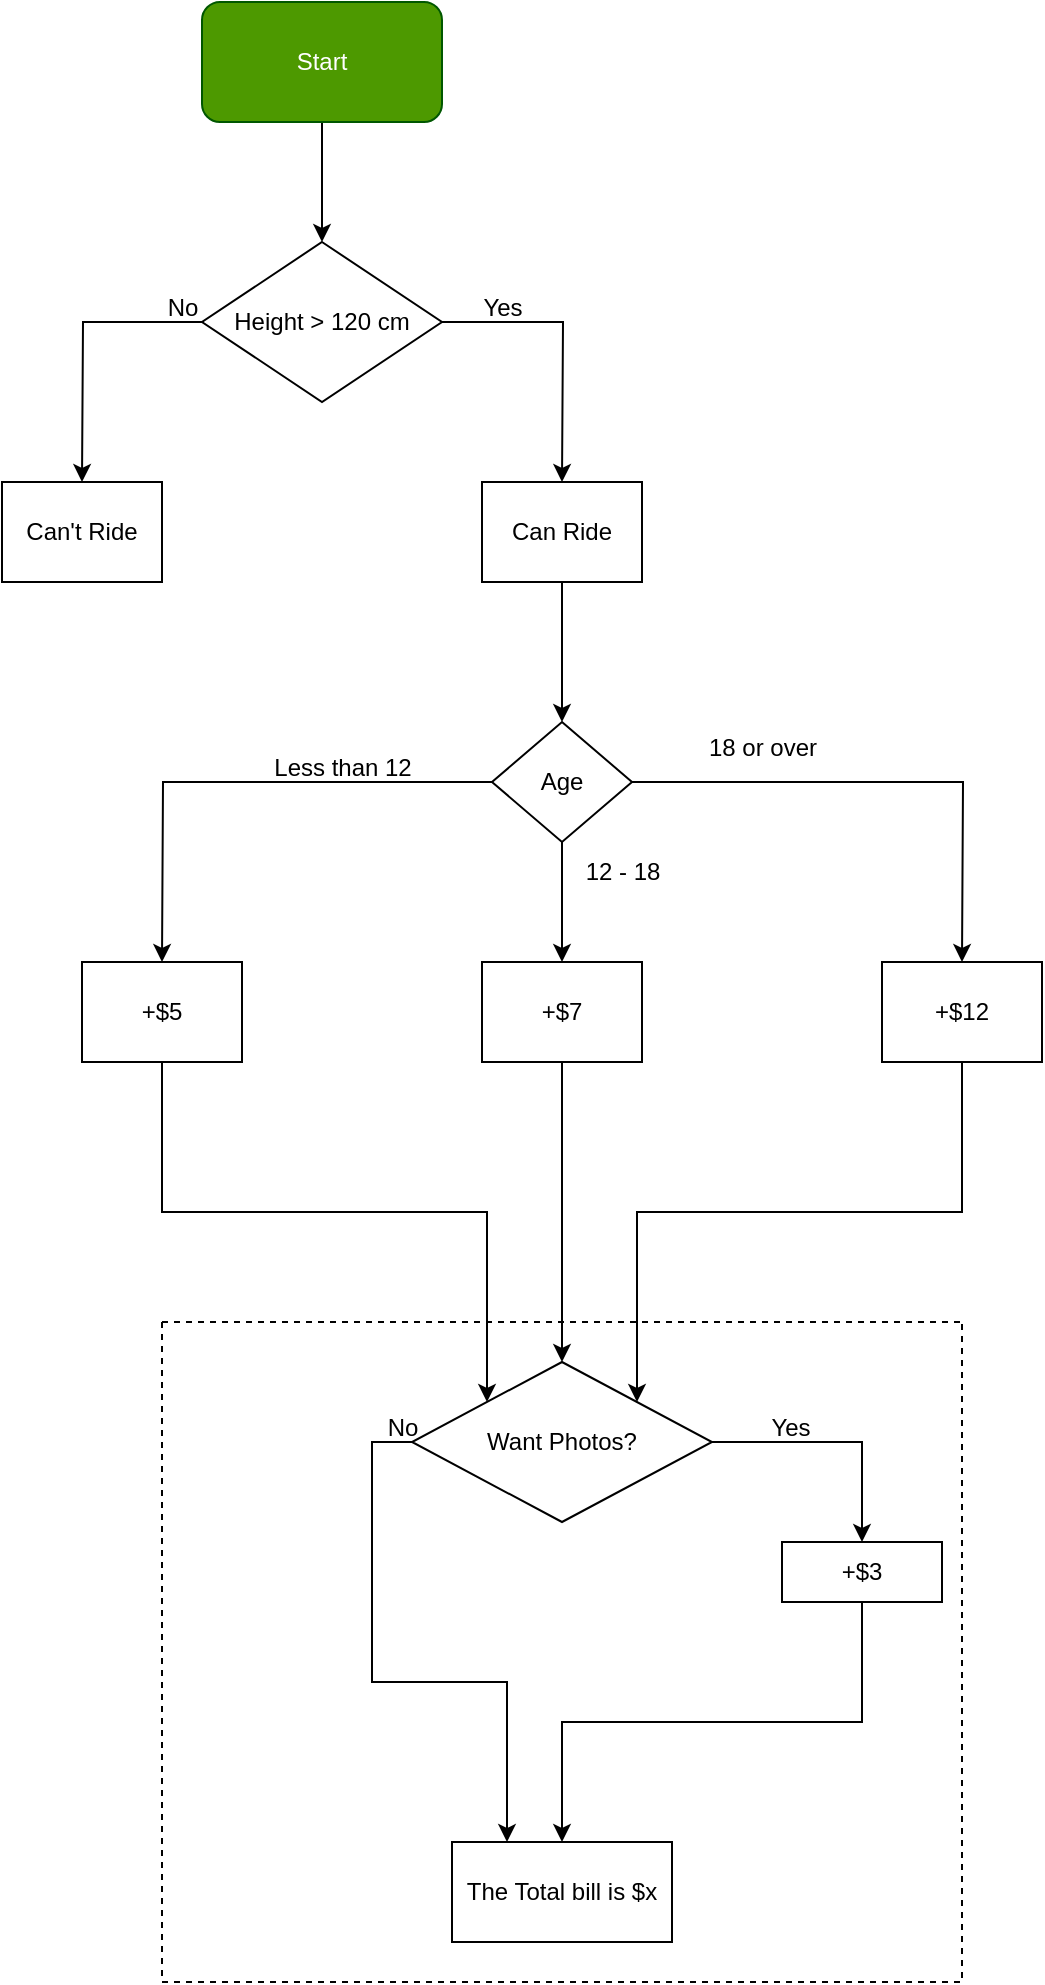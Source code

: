 <mxfile version="22.1.2" type="device">
  <diagram name="Page-1" id="HsB3-MxjhtpIcgjnBf-B">
    <mxGraphModel dx="1418" dy="828" grid="1" gridSize="10" guides="1" tooltips="1" connect="1" arrows="1" fold="1" page="1" pageScale="1" pageWidth="827" pageHeight="1169" math="0" shadow="0">
      <root>
        <mxCell id="0" />
        <mxCell id="1" parent="0" />
        <mxCell id="n7OjTrKSsi9BWCiGIv3z-2" style="edgeStyle=orthogonalEdgeStyle;rounded=0;orthogonalLoop=1;jettySize=auto;html=1;" edge="1" parent="1" source="n7OjTrKSsi9BWCiGIv3z-1">
          <mxGeometry relative="1" as="geometry">
            <mxPoint x="160" y="160" as="targetPoint" />
          </mxGeometry>
        </mxCell>
        <mxCell id="n7OjTrKSsi9BWCiGIv3z-1" value="Start" style="rounded=1;whiteSpace=wrap;html=1;fillColor=#4D9900;fontColor=#ffffff;strokeColor=#005700;" vertex="1" parent="1">
          <mxGeometry x="100" y="40" width="120" height="60" as="geometry" />
        </mxCell>
        <mxCell id="n7OjTrKSsi9BWCiGIv3z-4" style="edgeStyle=orthogonalEdgeStyle;rounded=0;orthogonalLoop=1;jettySize=auto;html=1;" edge="1" parent="1" source="n7OjTrKSsi9BWCiGIv3z-3">
          <mxGeometry relative="1" as="geometry">
            <mxPoint x="40" y="280" as="targetPoint" />
          </mxGeometry>
        </mxCell>
        <mxCell id="n7OjTrKSsi9BWCiGIv3z-6" style="edgeStyle=orthogonalEdgeStyle;rounded=0;orthogonalLoop=1;jettySize=auto;html=1;exitX=1;exitY=0.5;exitDx=0;exitDy=0;" edge="1" parent="1" source="n7OjTrKSsi9BWCiGIv3z-3">
          <mxGeometry relative="1" as="geometry">
            <mxPoint x="280" y="280" as="targetPoint" />
          </mxGeometry>
        </mxCell>
        <mxCell id="n7OjTrKSsi9BWCiGIv3z-3" value="Height &amp;gt; 120 cm" style="rhombus;whiteSpace=wrap;html=1;" vertex="1" parent="1">
          <mxGeometry x="100" y="160" width="120" height="80" as="geometry" />
        </mxCell>
        <mxCell id="n7OjTrKSsi9BWCiGIv3z-5" value="Can&#39;t Ride" style="rounded=0;whiteSpace=wrap;html=1;" vertex="1" parent="1">
          <mxGeometry y="280" width="80" height="50" as="geometry" />
        </mxCell>
        <mxCell id="n7OjTrKSsi9BWCiGIv3z-8" style="edgeStyle=orthogonalEdgeStyle;rounded=0;orthogonalLoop=1;jettySize=auto;html=1;exitX=0.5;exitY=1;exitDx=0;exitDy=0;" edge="1" parent="1" source="n7OjTrKSsi9BWCiGIv3z-7">
          <mxGeometry relative="1" as="geometry">
            <mxPoint x="280" y="400" as="targetPoint" />
          </mxGeometry>
        </mxCell>
        <mxCell id="n7OjTrKSsi9BWCiGIv3z-7" value="Can&amp;nbsp;Ride" style="rounded=0;whiteSpace=wrap;html=1;" vertex="1" parent="1">
          <mxGeometry x="240" y="280" width="80" height="50" as="geometry" />
        </mxCell>
        <mxCell id="n7OjTrKSsi9BWCiGIv3z-10" style="edgeStyle=orthogonalEdgeStyle;rounded=0;orthogonalLoop=1;jettySize=auto;html=1;" edge="1" parent="1" source="n7OjTrKSsi9BWCiGIv3z-9">
          <mxGeometry relative="1" as="geometry">
            <mxPoint x="280" y="520" as="targetPoint" />
          </mxGeometry>
        </mxCell>
        <mxCell id="n7OjTrKSsi9BWCiGIv3z-11" style="edgeStyle=orthogonalEdgeStyle;rounded=0;orthogonalLoop=1;jettySize=auto;html=1;exitX=0;exitY=0.5;exitDx=0;exitDy=0;" edge="1" parent="1" source="n7OjTrKSsi9BWCiGIv3z-9">
          <mxGeometry relative="1" as="geometry">
            <mxPoint x="80" y="520" as="targetPoint" />
          </mxGeometry>
        </mxCell>
        <mxCell id="n7OjTrKSsi9BWCiGIv3z-12" style="edgeStyle=orthogonalEdgeStyle;rounded=0;orthogonalLoop=1;jettySize=auto;html=1;exitX=1;exitY=0.5;exitDx=0;exitDy=0;" edge="1" parent="1" source="n7OjTrKSsi9BWCiGIv3z-9">
          <mxGeometry relative="1" as="geometry">
            <mxPoint x="480" y="520" as="targetPoint" />
          </mxGeometry>
        </mxCell>
        <mxCell id="n7OjTrKSsi9BWCiGIv3z-9" value="Age" style="rhombus;whiteSpace=wrap;html=1;" vertex="1" parent="1">
          <mxGeometry x="245" y="400" width="70" height="60" as="geometry" />
        </mxCell>
        <mxCell id="n7OjTrKSsi9BWCiGIv3z-18" style="edgeStyle=orthogonalEdgeStyle;rounded=0;orthogonalLoop=1;jettySize=auto;html=1;" edge="1" parent="1" source="n7OjTrKSsi9BWCiGIv3z-14">
          <mxGeometry relative="1" as="geometry">
            <mxPoint x="280" y="720" as="targetPoint" />
          </mxGeometry>
        </mxCell>
        <mxCell id="n7OjTrKSsi9BWCiGIv3z-14" value="+$7" style="rounded=0;whiteSpace=wrap;html=1;" vertex="1" parent="1">
          <mxGeometry x="240" y="520" width="80" height="50" as="geometry" />
        </mxCell>
        <mxCell id="n7OjTrKSsi9BWCiGIv3z-21" style="edgeStyle=orthogonalEdgeStyle;rounded=0;orthogonalLoop=1;jettySize=auto;html=1;exitX=0.5;exitY=1;exitDx=0;exitDy=0;entryX=0;entryY=0;entryDx=0;entryDy=0;" edge="1" parent="1" source="n7OjTrKSsi9BWCiGIv3z-15" target="n7OjTrKSsi9BWCiGIv3z-20">
          <mxGeometry relative="1" as="geometry" />
        </mxCell>
        <mxCell id="n7OjTrKSsi9BWCiGIv3z-15" value="+$5" style="rounded=0;whiteSpace=wrap;html=1;" vertex="1" parent="1">
          <mxGeometry x="40" y="520" width="80" height="50" as="geometry" />
        </mxCell>
        <mxCell id="n7OjTrKSsi9BWCiGIv3z-22" style="edgeStyle=orthogonalEdgeStyle;rounded=0;orthogonalLoop=1;jettySize=auto;html=1;exitX=0.5;exitY=1;exitDx=0;exitDy=0;entryX=1;entryY=0;entryDx=0;entryDy=0;" edge="1" parent="1" source="n7OjTrKSsi9BWCiGIv3z-16" target="n7OjTrKSsi9BWCiGIv3z-20">
          <mxGeometry relative="1" as="geometry" />
        </mxCell>
        <mxCell id="n7OjTrKSsi9BWCiGIv3z-16" value="+$12" style="rounded=0;whiteSpace=wrap;html=1;" vertex="1" parent="1">
          <mxGeometry x="440" y="520" width="80" height="50" as="geometry" />
        </mxCell>
        <mxCell id="n7OjTrKSsi9BWCiGIv3z-26" style="edgeStyle=orthogonalEdgeStyle;rounded=0;orthogonalLoop=1;jettySize=auto;html=1;entryX=0.5;entryY=0;entryDx=0;entryDy=0;" edge="1" parent="1" source="n7OjTrKSsi9BWCiGIv3z-20" target="n7OjTrKSsi9BWCiGIv3z-25">
          <mxGeometry relative="1" as="geometry" />
        </mxCell>
        <mxCell id="n7OjTrKSsi9BWCiGIv3z-30" style="edgeStyle=orthogonalEdgeStyle;rounded=0;orthogonalLoop=1;jettySize=auto;html=1;exitX=0;exitY=0.5;exitDx=0;exitDy=0;entryX=0.25;entryY=0;entryDx=0;entryDy=0;" edge="1" parent="1" source="n7OjTrKSsi9BWCiGIv3z-20" target="n7OjTrKSsi9BWCiGIv3z-27">
          <mxGeometry relative="1" as="geometry" />
        </mxCell>
        <mxCell id="n7OjTrKSsi9BWCiGIv3z-20" value="Want Photos?" style="rhombus;whiteSpace=wrap;html=1;fillColor=default;container=0;" vertex="1" parent="1">
          <mxGeometry x="205" y="720" width="150" height="80" as="geometry" />
        </mxCell>
        <mxCell id="n7OjTrKSsi9BWCiGIv3z-23" value="" style="swimlane;startSize=0;swimlaneFillColor=none;glass=0;rounded=0;gradientColor=none;gradientDirection=radial;fillColor=default;fillStyle=auto;dashed=1;" vertex="1" parent="1">
          <mxGeometry x="80" y="700" width="400" height="330" as="geometry">
            <mxRectangle x="80" y="700" width="50" height="40" as="alternateBounds" />
          </mxGeometry>
        </mxCell>
        <mxCell id="n7OjTrKSsi9BWCiGIv3z-29" style="edgeStyle=orthogonalEdgeStyle;rounded=0;orthogonalLoop=1;jettySize=auto;html=1;exitX=0.5;exitY=1;exitDx=0;exitDy=0;entryX=0.5;entryY=0;entryDx=0;entryDy=0;" edge="1" parent="n7OjTrKSsi9BWCiGIv3z-23" source="n7OjTrKSsi9BWCiGIv3z-25" target="n7OjTrKSsi9BWCiGIv3z-27">
          <mxGeometry relative="1" as="geometry" />
        </mxCell>
        <mxCell id="n7OjTrKSsi9BWCiGIv3z-25" value="+$3" style="rounded=0;whiteSpace=wrap;html=1;" vertex="1" parent="n7OjTrKSsi9BWCiGIv3z-23">
          <mxGeometry x="310" y="110" width="80" height="30" as="geometry" />
        </mxCell>
        <mxCell id="n7OjTrKSsi9BWCiGIv3z-27" value="The Total bill is $x" style="rounded=0;whiteSpace=wrap;html=1;" vertex="1" parent="n7OjTrKSsi9BWCiGIv3z-23">
          <mxGeometry x="145" y="260" width="110" height="50" as="geometry" />
        </mxCell>
        <mxCell id="n7OjTrKSsi9BWCiGIv3z-36" value="No" style="text;html=1;align=center;verticalAlign=middle;resizable=0;points=[];autosize=1;strokeColor=none;fillColor=none;" vertex="1" parent="n7OjTrKSsi9BWCiGIv3z-23">
          <mxGeometry x="100" y="38" width="40" height="30" as="geometry" />
        </mxCell>
        <mxCell id="n7OjTrKSsi9BWCiGIv3z-37" value="Yes" style="text;html=1;align=center;verticalAlign=middle;resizable=0;points=[];autosize=1;strokeColor=none;fillColor=none;" vertex="1" parent="n7OjTrKSsi9BWCiGIv3z-23">
          <mxGeometry x="294" y="38" width="40" height="30" as="geometry" />
        </mxCell>
        <mxCell id="n7OjTrKSsi9BWCiGIv3z-31" value="No" style="text;html=1;align=center;verticalAlign=middle;resizable=0;points=[];autosize=1;strokeColor=none;fillColor=none;" vertex="1" parent="1">
          <mxGeometry x="70" y="178" width="40" height="30" as="geometry" />
        </mxCell>
        <mxCell id="n7OjTrKSsi9BWCiGIv3z-32" value="Yes" style="text;html=1;align=center;verticalAlign=middle;resizable=0;points=[];autosize=1;strokeColor=none;fillColor=none;" vertex="1" parent="1">
          <mxGeometry x="230" y="178" width="40" height="30" as="geometry" />
        </mxCell>
        <mxCell id="n7OjTrKSsi9BWCiGIv3z-33" value="18 or over" style="text;html=1;align=center;verticalAlign=middle;resizable=0;points=[];autosize=1;strokeColor=none;fillColor=none;" vertex="1" parent="1">
          <mxGeometry x="340" y="398" width="80" height="30" as="geometry" />
        </mxCell>
        <mxCell id="n7OjTrKSsi9BWCiGIv3z-34" value="Less than 12" style="text;html=1;align=center;verticalAlign=middle;resizable=0;points=[];autosize=1;strokeColor=none;fillColor=none;" vertex="1" parent="1">
          <mxGeometry x="125" y="408" width="90" height="30" as="geometry" />
        </mxCell>
        <mxCell id="n7OjTrKSsi9BWCiGIv3z-35" value="12 - 18" style="text;html=1;align=center;verticalAlign=middle;resizable=0;points=[];autosize=1;strokeColor=none;fillColor=none;" vertex="1" parent="1">
          <mxGeometry x="280" y="460" width="60" height="30" as="geometry" />
        </mxCell>
      </root>
    </mxGraphModel>
  </diagram>
</mxfile>

